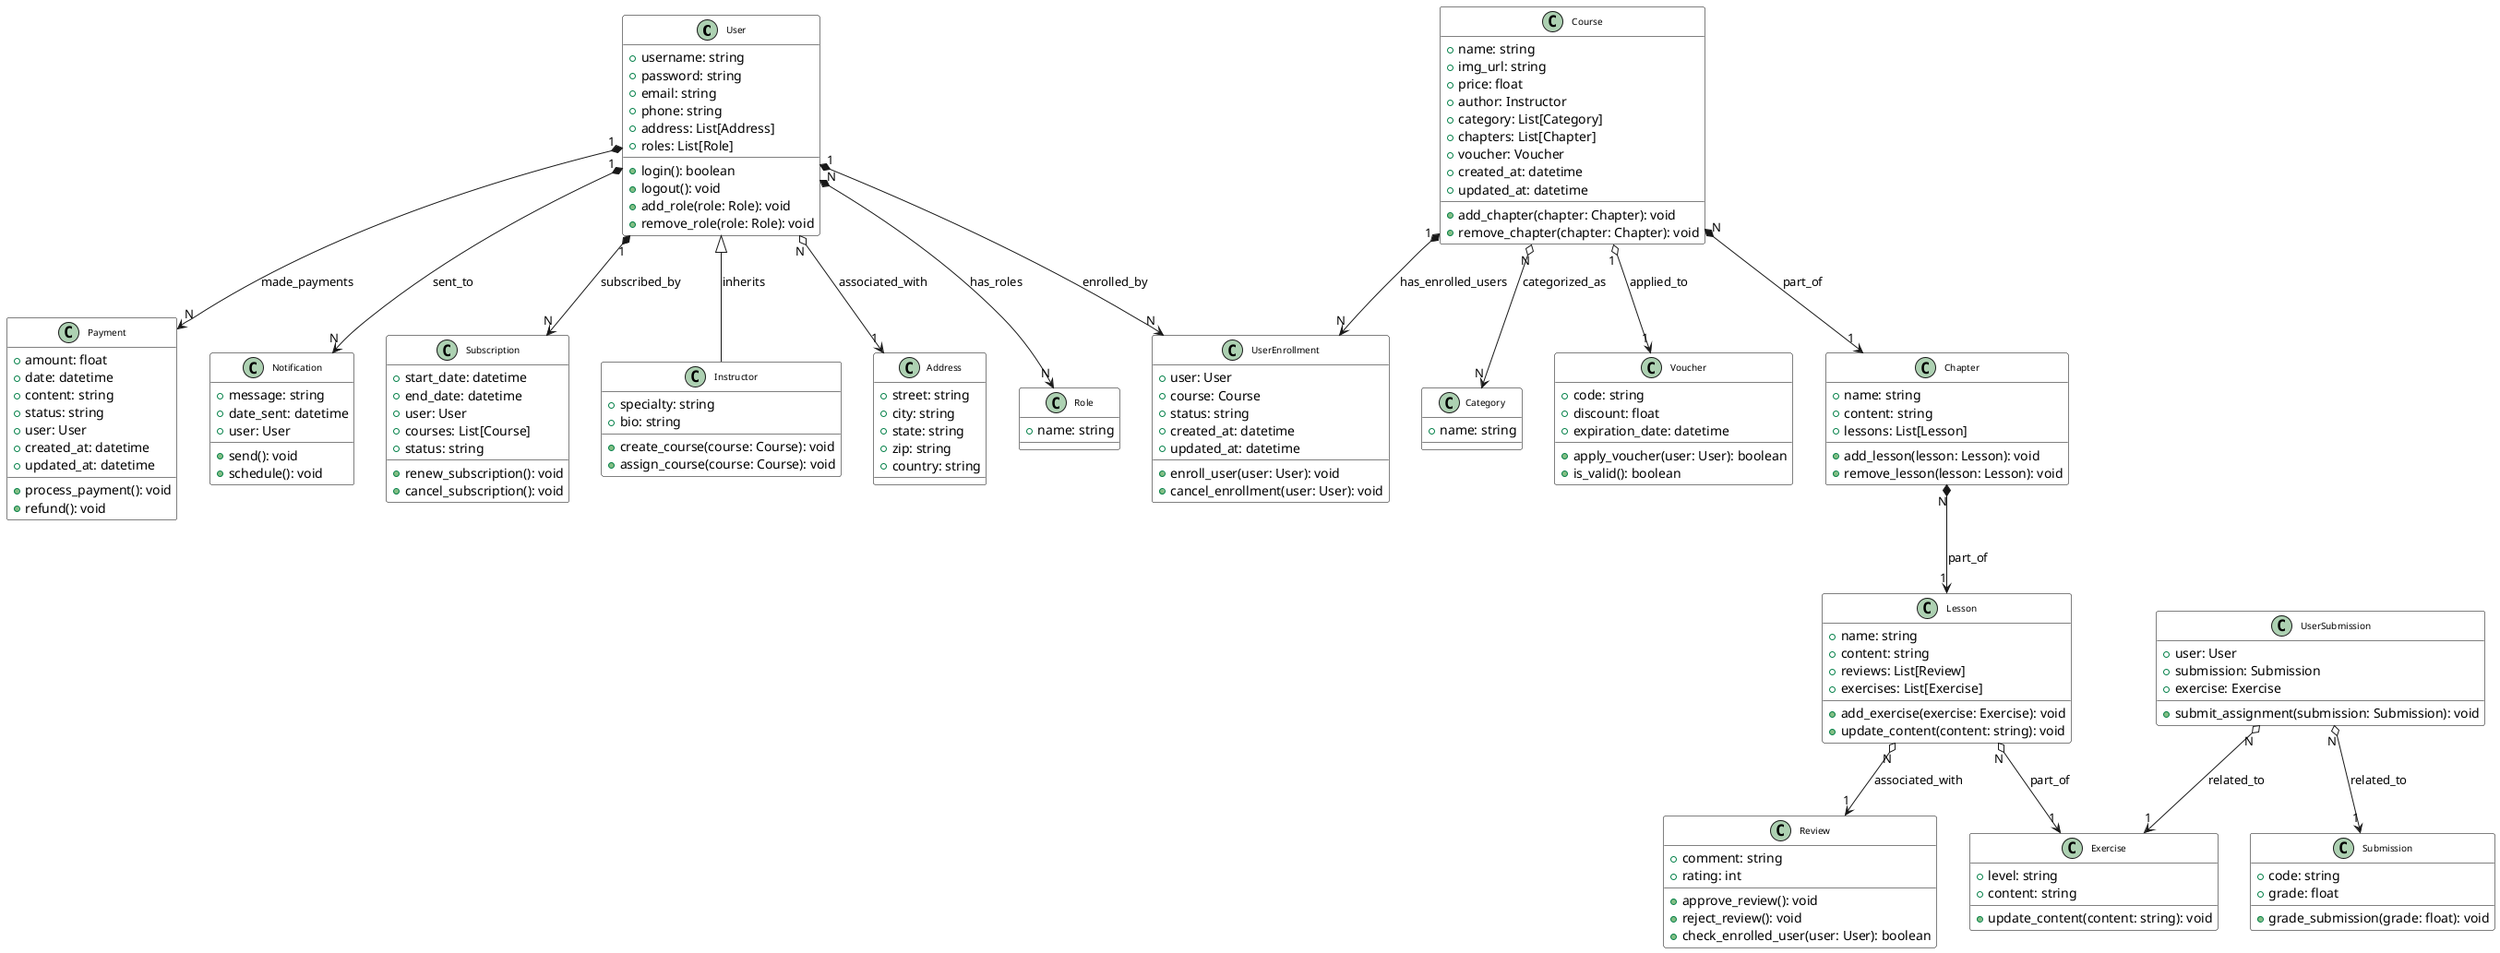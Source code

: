 @startuml

skinparam class {
  FontName "Helvetica"
  FontSize 10
  BackgroundColor White
  BorderColor Black
}

class User {
  + username: string
  + password: string
  + email: string
  + phone: string
  + address: List[Address]
  + roles: List[Role]
  + login(): boolean
  + logout(): void
  + add_role(role: Role): void
  + remove_role(role: Role): void
}

class Instructor {
  + specialty: string
  + bio: string
  + create_course(course: Course): void
  + assign_course(course: Course): void
}

class Address {
  + street: string
  + city: string
  + state: string
  + zip: string
  + country: string
}

class Course {
  + name: string
  + img_url: string
  + price: float
  + author: Instructor
  + category: List[Category]
  + chapters: List[Chapter]
  + voucher: Voucher
  + created_at: datetime
  + updated_at: datetime
  + add_chapter(chapter: Chapter): void
  + remove_chapter(chapter: Chapter): void
}

class Voucher {
  + code: string
  + discount: float
  + expiration_date: datetime
  + apply_voucher(user: User): boolean
  + is_valid(): boolean
}

class Review {
  + comment: string
  + rating: int
  + approve_review(): void
  + reject_review(): void
  + check_enrolled_user(user: User): boolean
}

class Lesson {
  + name: string
  + content: string
  + reviews: List[Review]
  + exercises: List[Exercise]
  + add_exercise(exercise: Exercise): void
  + update_content(content: string): void
}

class Chapter {
  + name: string
  + content: string
  + lessons: List[Lesson]
  + add_lesson(lesson: Lesson): void
  + remove_lesson(lesson: Lesson): void
}

class UserEnrollment {
  + user: User
  + course: Course
  + status: string
  + created_at: datetime
  + updated_at: datetime
  + enroll_user(user: User): void
  + cancel_enrollment(user: User): void
}

class Exercise {
  + level: string
  + content: string
  + update_content(content: string): void
}

class Submission {
  + code: string
  + grade: float
  + grade_submission(grade: float): void
}

class Role {
  + name: string
}

class UserSubmission {
  + user: User
  + submission: Submission
  + exercise: Exercise
  + submit_assignment(submission: Submission): void
}

class Category {
  + name: string
}

class Payment {
  + amount: float
  + date: datetime
  + content: string
  + status: string
  + user: User
  + created_at: datetime
  + updated_at: datetime
  + process_payment(): void
  + refund(): void
}

class Notification {
  + message: string
  + date_sent: datetime
  + user: User
  + send(): void
  + schedule(): void
}

class Subscription {
  + start_date: datetime
  + end_date: datetime
  + user: User
  + courses: List[Course]
  + status: string
  + renew_subscription(): void
  + cancel_subscription(): void
}

User <|-- Instructor : inherits
User "1" *--> "N" UserEnrollment : enrolled_by
User "1" *--> "N" Notification : sent_to
User "1" *--> "N" Subscription : subscribed_by
User "N" o--> "1" Address : associated_with
User "N" *--> "N" Role : has_roles
User "1" *--> "N" Payment : made_payments

Course "1" *--> "N" UserEnrollment : has_enrolled_users
Course "N" *--> "1" Chapter : part_of
Course "N" o--> "N" Category : categorized_as
Course "1" o--> "1" Voucher : applied_to

Chapter "N" *--> "1" Lesson : part_of
Lesson "N" o--> "1" Exercise : part_of
Lesson "N" o--> "1" Review : associated_with

UserSubmission "N" o--> "1" Exercise : related_to
UserSubmission "N" o--> "1" Submission : related_to

@enduml
